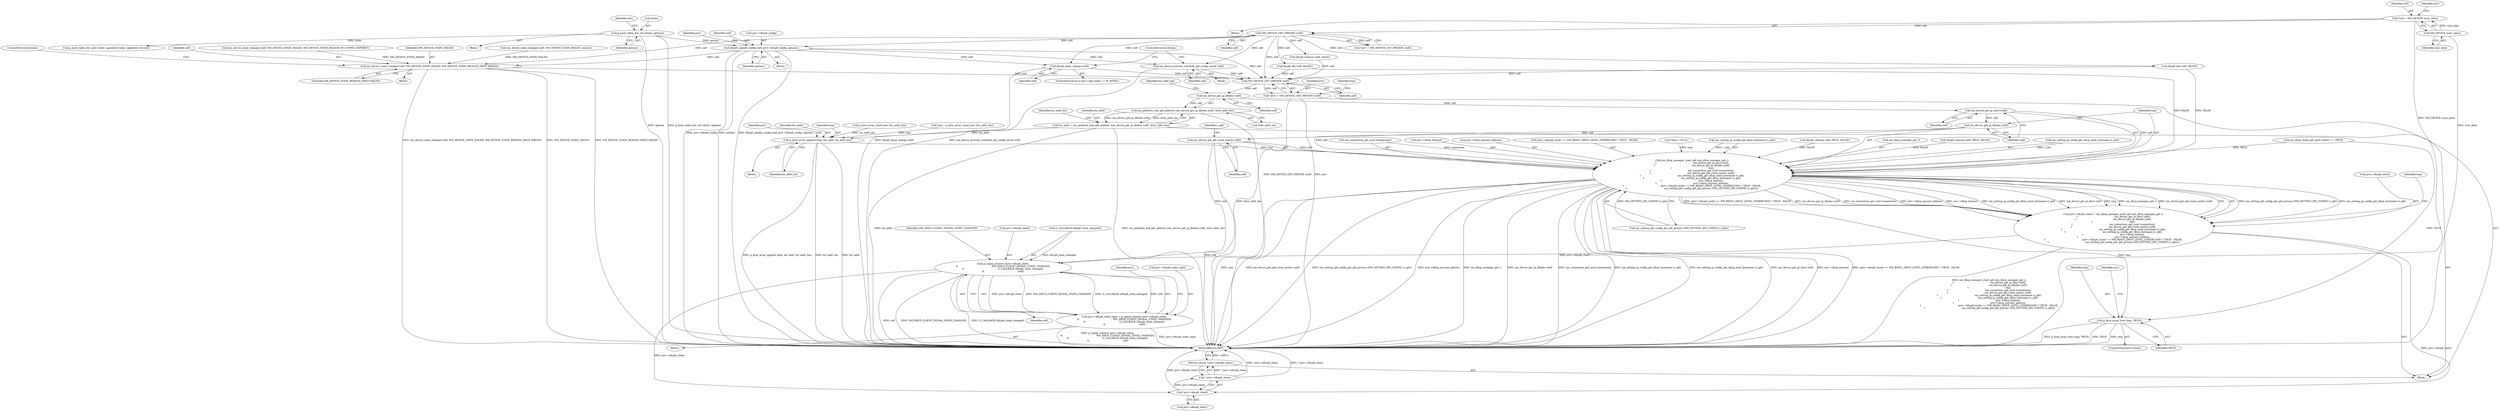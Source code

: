 digraph "0_NetworkManager_d5fc88e573fa58b93034b04d35a2454f5d28cad9@API" {
"1006448" [label="(Call,dhcp6_update_config (self, priv->dhcp6_config, options))"];
"1006413" [label="(Call,NM_DEVICE_GET_PRIVATE (self))"];
"1006406" [label="(Call,*self = NM_DEVICE (user_data))"];
"1006408" [label="(Call,NM_DEVICE (user_data))"];
"1006380" [label="(Call,g_hash_table_iter_init (&iter, options))"];
"1006468" [label="(Call,nm_device_state_changed (self, NM_DEVICE_STATE_FAILED, NM_DEVICE_STATE_REASON_DHCP_FAILED))"];
"1006520" [label="(Call,NM_DEVICE_GET_PRIVATE (self))"];
"1006518" [label="(Call,*priv = NM_DEVICE_GET_PRIVATE (self))"];
"1006543" [label="(Call,nm_device_get_ip_ifindex (self))"];
"1006542" [label="(Call,nm_platform_link_get_address (nm_device_get_ip_ifindex (self), &hw_addr_len))"];
"1006540" [label="(Call,hw_addr = nm_platform_link_get_address (nm_device_get_ip_ifindex (self), &hw_addr_len))"];
"1006554" [label="(Call,g_byte_array_append (tmp, hw_addr, hw_addr_len))"];
"1006562" [label="(Call,nm_dhcp_manager_start_ip6 (nm_dhcp_manager_get (),\n\t                                                nm_device_get_ip_iface (self),\n\t                                                nm_device_get_ip_ifindex (self),\n\t                                                tmp,\n\t                                                nm_connection_get_uuid (connection),\n\t                                                nm_device_get_ip6_route_metric (self),\n\t                                                nm_setting_ip_config_get_dhcp_send_hostname (s_ip6),\n\t                                                nm_setting_ip_config_get_dhcp_hostname (s_ip6),\n\t                                                priv->dhcp_timeout,\n\t                                                priv->dhcp_anycast_address,\n\t                                                (priv->dhcp6_mode == NM_RDISC_DHCP_LEVEL_OTHERCONF) ? TRUE : FALSE,\n\t                                                nm_setting_ip6_config_get_ip6_privacy (NM_SETTING_IP6_CONFIG (s_ip6))))"];
"1006558" [label="(Call,priv->dhcp6_client = nm_dhcp_manager_start_ip6 (nm_dhcp_manager_get (),\n\t                                                nm_device_get_ip_iface (self),\n\t                                                nm_device_get_ip_ifindex (self),\n\t                                                tmp,\n\t                                                nm_connection_get_uuid (connection),\n\t                                                nm_device_get_ip6_route_metric (self),\n\t                                                nm_setting_ip_config_get_dhcp_send_hostname (s_ip6),\n\t                                                nm_setting_ip_config_get_dhcp_hostname (s_ip6),\n\t                                                priv->dhcp_timeout,\n\t                                                priv->dhcp_anycast_address,\n\t                                                (priv->dhcp6_mode == NM_RDISC_DHCP_LEVEL_OTHERCONF) ? TRUE : FALSE,\n\t                                                nm_setting_ip6_config_get_ip6_privacy (NM_SETTING_IP6_CONFIG (s_ip6))))"];
"1006608" [label="(Call,g_signal_connect (priv->dhcp6_client,\n\t\t                                            NM_DHCP_CLIENT_SIGNAL_STATE_CHANGED,\n\t\t                                            G_CALLBACK (dhcp6_state_changed),\n\t\t                                            self))"];
"1006604" [label="(Call,priv->dhcp6_state_sigid = g_signal_connect (priv->dhcp6_client,\n\t\t                                            NM_DHCP_CLIENT_SIGNAL_STATE_CHANGED,\n\t\t                                            G_CALLBACK (dhcp6_state_changed),\n\t\t                                            self))"];
"1006618" [label="(Call,!priv->dhcp6_client)"];
"1006617" [label="(Call,!!priv->dhcp6_client)"];
"1006616" [label="(Return,return !!priv->dhcp6_client;)"];
"1006596" [label="(Call,g_byte_array_free (tmp, TRUE))"];
"1006564" [label="(Call,nm_device_get_ip_iface (self))"];
"1006566" [label="(Call,nm_device_get_ip_ifindex (self))"];
"1006571" [label="(Call,nm_device_get_ip6_route_metric (self))"];
"1006473" [label="(Call,nm_device_activate_schedule_ip6_config_result (self))"];
"1006482" [label="(Call,dhcp6_lease_change (self))"];
"1006518" [label="(Call,*priv = NM_DEVICE_GET_PRIVATE (self))"];
"1006510" [label="(Call,dhcp6_fail (self, FALSE))"];
"1006483" [label="(Identifier,self)"];
"1006563" [label="(Call,nm_dhcp_manager_get ())"];
"1006566" [label="(Call,nm_device_get_ip_ifindex (self))"];
"1006520" [label="(Call,NM_DEVICE_GET_PRIVATE (self))"];
"1006413" [label="(Call,NM_DEVICE_GET_PRIVATE (self))"];
"1006612" [label="(Identifier,NM_DHCP_CLIENT_SIGNAL_STATE_CHANGED)"];
"1006572" [label="(Identifier,self)"];
"1006550" [label="(Call,tmp = g_byte_array_sized_new (hw_addr_len))"];
"1006549" [label="(Block,)"];
"1006603" [label="(Block,)"];
"1006608" [label="(Call,g_signal_connect (priv->dhcp6_client,\n\t\t                                            NM_DHCP_CLIENT_SIGNAL_STATE_CHANGED,\n\t\t                                            G_CALLBACK (dhcp6_state_changed),\n\t\t                                            self))"];
"1006619" [label="(Call,priv->dhcp6_client)"];
"1006521" [label="(Identifier,self)"];
"1006564" [label="(Call,nm_device_get_ip_iface (self))"];
"1006470" [label="(Identifier,NM_DEVICE_STATE_FAILED)"];
"1006567" [label="(Identifier,self)"];
"1006615" [label="(Identifier,self)"];
"1006560" [label="(Identifier,priv)"];
"1006596" [label="(Call,g_byte_array_free (tmp, TRUE))"];
"1006546" [label="(Identifier,hw_addr_len)"];
"1006406" [label="(Call,*self = NM_DEVICE (user_data))"];
"1006301" [label="(Call,dhcp6_cleanup (self, TRUE, FALSE))"];
"1006573" [label="(Call,nm_setting_ip_config_get_dhcp_send_hostname (s_ip6))"];
"1006407" [label="(Identifier,self)"];
"1006556" [label="(Identifier,hw_addr)"];
"1006473" [label="(Call,nm_device_activate_schedule_ip6_config_result (self))"];
"1006558" [label="(Call,priv->dhcp6_client = nm_dhcp_manager_start_ip6 (nm_dhcp_manager_get (),\n\t                                                nm_device_get_ip_iface (self),\n\t                                                nm_device_get_ip_ifindex (self),\n\t                                                tmp,\n\t                                                nm_connection_get_uuid (connection),\n\t                                                nm_device_get_ip6_route_metric (self),\n\t                                                nm_setting_ip_config_get_dhcp_send_hostname (s_ip6),\n\t                                                nm_setting_ip_config_get_dhcp_hostname (s_ip6),\n\t                                                priv->dhcp_timeout,\n\t                                                priv->dhcp_anycast_address,\n\t                                                (priv->dhcp6_mode == NM_RDISC_DHCP_LEVEL_OTHERCONF) ? TRUE : FALSE,\n\t                                                nm_setting_ip6_config_get_ip6_privacy (NM_SETTING_IP6_CONFIG (s_ip6))))"];
"1006450" [label="(Call,priv->dhcp6_config)"];
"1006559" [label="(Call,priv->dhcp6_client)"];
"1006484" [label="(ControlStructure,break;)"];
"1006453" [label="(Identifier,options)"];
"1006474" [label="(Identifier,self)"];
"1006605" [label="(Call,priv->dhcp6_state_sigid)"];
"1006385" [label="(Call,g_hash_table_iter_next (&iter, (gpointer) &key, (gpointer) &value))"];
"1006569" [label="(Call,nm_connection_get_uuid (connection))"];
"1006604" [label="(Call,priv->dhcp6_state_sigid = g_signal_connect (priv->dhcp6_client,\n\t\t                                            NM_DHCP_CLIENT_SIGNAL_STATE_CHANGED,\n\t\t                                            G_CALLBACK (dhcp6_state_changed),\n\t\t                                            self))"];
"1006416" [label="(Call,nm_dhcp_client_get_ipv6 (client) == TRUE)"];
"1006574" [label="(Identifier,s_ip6)"];
"1006387" [label="(Identifier,iter)"];
"1006565" [label="(Identifier,self)"];
"1006457" [label="(Identifier,priv)"];
"1006540" [label="(Call,hw_addr = nm_platform_link_get_address (nm_device_get_ip_ifindex (self), &hw_addr_len))"];
"1006577" [label="(Call,priv->dhcp_timeout)"];
"1006497" [label="(Call,dhcp6_fail (self, FALSE))"];
"1006486" [label="(Call,dhcp6_timeout (self, client))"];
"1006543" [label="(Call,nm_device_get_ip_ifindex (self))"];
"1006580" [label="(Call,priv->dhcp_anycast_address)"];
"1006374" [label="(Block,)"];
"1006609" [label="(Call,priv->dhcp6_client)"];
"1006595" [label="(Identifier,tmp)"];
"1006441" [label="(Block,)"];
"1006282" [label="(Call,nm_device_state_changed (self, NM_DEVICE_STATE_FAILED, reason))"];
"1006583" [label="(Call,(priv->dhcp6_mode == NM_RDISC_DHCP_LEVEL_OTHERCONF) ? TRUE : FALSE)"];
"1006557" [label="(Identifier,hw_addr_len)"];
"1006618" [label="(Call,!priv->dhcp6_client)"];
"1006568" [label="(Identifier,tmp)"];
"1006460" [label="(Block,)"];
"1006542" [label="(Call,nm_platform_link_get_address (nm_device_get_ip_ifindex (self), &hw_addr_len))"];
"1006411" [label="(Call,*priv = NM_DEVICE_GET_PRIVATE (self))"];
"1006468" [label="(Call,nm_device_state_changed (self, NM_DEVICE_STATE_FAILED, NM_DEVICE_STATE_REASON_DHCP_FAILED))"];
"1006408" [label="(Call,NM_DEVICE (user_data))"];
"1006476" [label="(ControlStructure,if (priv->ip6_state == IP_DONE))"];
"1006544" [label="(Identifier,self)"];
"1006598" [label="(Identifier,TRUE)"];
"1006617" [label="(Call,!!priv->dhcp6_client)"];
"1006620" [label="(Identifier,priv)"];
"1006555" [label="(Identifier,tmp)"];
"1006404" [label="(Block,)"];
"1006545" [label="(Call,&hw_addr_len)"];
"1006524" [label="(Call,*tmp = NULL)"];
"1006414" [label="(Identifier,self)"];
"1006472" [label="(ControlStructure,break;)"];
"1006412" [label="(Identifier,priv)"];
"1007368" [label="(MethodReturn,RET)"];
"1006541" [label="(Identifier,hw_addr)"];
"1006519" [label="(Identifier,priv)"];
"1006616" [label="(Return,return !!priv->dhcp6_client;)"];
"1006525" [label="(Identifier,tmp)"];
"1006469" [label="(Identifier,self)"];
"1006575" [label="(Call,nm_setting_ip_config_get_dhcp_hostname (s_ip6))"];
"1006571" [label="(Call,nm_device_get_ip6_route_metric (self))"];
"1006601" [label="(Identifier,priv)"];
"1006552" [label="(Call,g_byte_array_sized_new (hw_addr_len))"];
"1006467" [label="(Block,)"];
"1006383" [label="(Identifier,options)"];
"1006548" [label="(Identifier,hw_addr_len)"];
"1006362" [label="(Call,dhcp6_cleanup (self, TRUE, FALSE))"];
"1006591" [label="(Call,nm_setting_ip6_config_get_ip6_privacy (NM_SETTING_IP6_CONFIG (s_ip6)))"];
"1006449" [label="(Identifier,self)"];
"1006482" [label="(Call,dhcp6_lease_change (self))"];
"1006594" [label="(ControlStructure,if (tmp))"];
"1006597" [label="(Identifier,tmp)"];
"1006471" [label="(Identifier,NM_DEVICE_STATE_REASON_DHCP_FAILED)"];
"1006562" [label="(Call,nm_dhcp_manager_start_ip6 (nm_dhcp_manager_get (),\n\t                                                nm_device_get_ip_iface (self),\n\t                                                nm_device_get_ip_ifindex (self),\n\t                                                tmp,\n\t                                                nm_connection_get_uuid (connection),\n\t                                                nm_device_get_ip6_route_metric (self),\n\t                                                nm_setting_ip_config_get_dhcp_send_hostname (s_ip6),\n\t                                                nm_setting_ip_config_get_dhcp_hostname (s_ip6),\n\t                                                priv->dhcp_timeout,\n\t                                                priv->dhcp_anycast_address,\n\t                                                (priv->dhcp6_mode == NM_RDISC_DHCP_LEVEL_OTHERCONF) ? TRUE : FALSE,\n\t                                                nm_setting_ip6_config_get_ip6_privacy (NM_SETTING_IP6_CONFIG (s_ip6))))"];
"1006554" [label="(Call,g_byte_array_append (tmp, hw_addr, hw_addr_len))"];
"1006329" [label="(Call,nm_device_state_changed (self, NM_DEVICE_STATE_FAILED, NM_DEVICE_STATE_REASON_IP_CONFIG_EXPIRED))"];
"1006448" [label="(Call,dhcp6_update_config (self, priv->dhcp6_config, options))"];
"1006613" [label="(Call,G_CALLBACK (dhcp6_state_changed))"];
"1006381" [label="(Call,&iter)"];
"1006516" [label="(Block,)"];
"1006409" [label="(Identifier,user_data)"];
"1006380" [label="(Call,g_hash_table_iter_init (&iter, options))"];
"1006448" -> "1006441"  [label="AST: "];
"1006448" -> "1006453"  [label="CFG: "];
"1006449" -> "1006448"  [label="AST: "];
"1006450" -> "1006448"  [label="AST: "];
"1006453" -> "1006448"  [label="AST: "];
"1006457" -> "1006448"  [label="CFG: "];
"1006448" -> "1007368"  [label="DDG: options"];
"1006448" -> "1007368"  [label="DDG: dhcp6_update_config (self, priv->dhcp6_config, options)"];
"1006448" -> "1007368"  [label="DDG: priv->dhcp6_config"];
"1006413" -> "1006448"  [label="DDG: self"];
"1006380" -> "1006448"  [label="DDG: options"];
"1006448" -> "1006468"  [label="DDG: self"];
"1006448" -> "1006473"  [label="DDG: self"];
"1006448" -> "1006482"  [label="DDG: self"];
"1006448" -> "1006520"  [label="DDG: self"];
"1006413" -> "1006411"  [label="AST: "];
"1006413" -> "1006414"  [label="CFG: "];
"1006414" -> "1006413"  [label="AST: "];
"1006411" -> "1006413"  [label="CFG: "];
"1006413" -> "1006411"  [label="DDG: self"];
"1006406" -> "1006413"  [label="DDG: self"];
"1006413" -> "1006468"  [label="DDG: self"];
"1006413" -> "1006473"  [label="DDG: self"];
"1006413" -> "1006482"  [label="DDG: self"];
"1006413" -> "1006486"  [label="DDG: self"];
"1006413" -> "1006497"  [label="DDG: self"];
"1006413" -> "1006510"  [label="DDG: self"];
"1006413" -> "1006520"  [label="DDG: self"];
"1006406" -> "1006404"  [label="AST: "];
"1006406" -> "1006408"  [label="CFG: "];
"1006407" -> "1006406"  [label="AST: "];
"1006408" -> "1006406"  [label="AST: "];
"1006412" -> "1006406"  [label="CFG: "];
"1006406" -> "1007368"  [label="DDG: NM_DEVICE (user_data)"];
"1006408" -> "1006406"  [label="DDG: user_data"];
"1006408" -> "1006409"  [label="CFG: "];
"1006409" -> "1006408"  [label="AST: "];
"1006408" -> "1007368"  [label="DDG: user_data"];
"1006380" -> "1006374"  [label="AST: "];
"1006380" -> "1006383"  [label="CFG: "];
"1006381" -> "1006380"  [label="AST: "];
"1006383" -> "1006380"  [label="AST: "];
"1006387" -> "1006380"  [label="CFG: "];
"1006380" -> "1007368"  [label="DDG: options"];
"1006380" -> "1007368"  [label="DDG: g_hash_table_iter_init (&iter, options)"];
"1006380" -> "1006385"  [label="DDG: &iter"];
"1006468" -> "1006467"  [label="AST: "];
"1006468" -> "1006471"  [label="CFG: "];
"1006469" -> "1006468"  [label="AST: "];
"1006470" -> "1006468"  [label="AST: "];
"1006471" -> "1006468"  [label="AST: "];
"1006472" -> "1006468"  [label="CFG: "];
"1006468" -> "1007368"  [label="DDG: NM_DEVICE_STATE_FAILED"];
"1006468" -> "1007368"  [label="DDG: NM_DEVICE_STATE_REASON_DHCP_FAILED"];
"1006468" -> "1007368"  [label="DDG: nm_device_state_changed (self, NM_DEVICE_STATE_FAILED, NM_DEVICE_STATE_REASON_DHCP_FAILED)"];
"1006282" -> "1006468"  [label="DDG: NM_DEVICE_STATE_FAILED"];
"1006329" -> "1006468"  [label="DDG: NM_DEVICE_STATE_FAILED"];
"1006468" -> "1006520"  [label="DDG: self"];
"1006520" -> "1006518"  [label="AST: "];
"1006520" -> "1006521"  [label="CFG: "];
"1006521" -> "1006520"  [label="AST: "];
"1006518" -> "1006520"  [label="CFG: "];
"1006520" -> "1006518"  [label="DDG: self"];
"1006497" -> "1006520"  [label="DDG: self"];
"1006510" -> "1006520"  [label="DDG: self"];
"1006473" -> "1006520"  [label="DDG: self"];
"1006482" -> "1006520"  [label="DDG: self"];
"1006486" -> "1006520"  [label="DDG: self"];
"1006520" -> "1006543"  [label="DDG: self"];
"1006518" -> "1006516"  [label="AST: "];
"1006519" -> "1006518"  [label="AST: "];
"1006525" -> "1006518"  [label="CFG: "];
"1006518" -> "1007368"  [label="DDG: priv"];
"1006518" -> "1007368"  [label="DDG: NM_DEVICE_GET_PRIVATE (self)"];
"1006543" -> "1006542"  [label="AST: "];
"1006543" -> "1006544"  [label="CFG: "];
"1006544" -> "1006543"  [label="AST: "];
"1006546" -> "1006543"  [label="CFG: "];
"1006543" -> "1006542"  [label="DDG: self"];
"1006543" -> "1006564"  [label="DDG: self"];
"1006542" -> "1006540"  [label="AST: "];
"1006542" -> "1006545"  [label="CFG: "];
"1006545" -> "1006542"  [label="AST: "];
"1006540" -> "1006542"  [label="CFG: "];
"1006542" -> "1007368"  [label="DDG: &hw_addr_len"];
"1006542" -> "1006540"  [label="DDG: nm_device_get_ip_ifindex (self)"];
"1006542" -> "1006540"  [label="DDG: &hw_addr_len"];
"1006540" -> "1006516"  [label="AST: "];
"1006541" -> "1006540"  [label="AST: "];
"1006548" -> "1006540"  [label="CFG: "];
"1006540" -> "1007368"  [label="DDG: hw_addr"];
"1006540" -> "1007368"  [label="DDG: nm_platform_link_get_address (nm_device_get_ip_ifindex (self), &hw_addr_len)"];
"1006540" -> "1006554"  [label="DDG: hw_addr"];
"1006554" -> "1006549"  [label="AST: "];
"1006554" -> "1006557"  [label="CFG: "];
"1006555" -> "1006554"  [label="AST: "];
"1006556" -> "1006554"  [label="AST: "];
"1006557" -> "1006554"  [label="AST: "];
"1006560" -> "1006554"  [label="CFG: "];
"1006554" -> "1007368"  [label="DDG: hw_addr_len"];
"1006554" -> "1007368"  [label="DDG: hw_addr"];
"1006554" -> "1007368"  [label="DDG: g_byte_array_append (tmp, hw_addr, hw_addr_len)"];
"1006550" -> "1006554"  [label="DDG: tmp"];
"1006552" -> "1006554"  [label="DDG: hw_addr_len"];
"1006554" -> "1006562"  [label="DDG: tmp"];
"1006562" -> "1006558"  [label="AST: "];
"1006562" -> "1006591"  [label="CFG: "];
"1006563" -> "1006562"  [label="AST: "];
"1006564" -> "1006562"  [label="AST: "];
"1006566" -> "1006562"  [label="AST: "];
"1006568" -> "1006562"  [label="AST: "];
"1006569" -> "1006562"  [label="AST: "];
"1006571" -> "1006562"  [label="AST: "];
"1006573" -> "1006562"  [label="AST: "];
"1006575" -> "1006562"  [label="AST: "];
"1006577" -> "1006562"  [label="AST: "];
"1006580" -> "1006562"  [label="AST: "];
"1006583" -> "1006562"  [label="AST: "];
"1006591" -> "1006562"  [label="AST: "];
"1006558" -> "1006562"  [label="CFG: "];
"1006562" -> "1007368"  [label="DDG: nm_device_get_ip_iface (self)"];
"1006562" -> "1007368"  [label="DDG: priv->dhcp_timeout"];
"1006562" -> "1007368"  [label="DDG: (priv->dhcp6_mode == NM_RDISC_DHCP_LEVEL_OTHERCONF) ? TRUE : FALSE"];
"1006562" -> "1007368"  [label="DDG: nm_device_get_ip6_route_metric (self)"];
"1006562" -> "1007368"  [label="DDG: nm_dhcp_manager_get ()"];
"1006562" -> "1007368"  [label="DDG: tmp"];
"1006562" -> "1007368"  [label="DDG: nm_setting_ip6_config_get_ip6_privacy (NM_SETTING_IP6_CONFIG (s_ip6))"];
"1006562" -> "1007368"  [label="DDG: priv->dhcp_anycast_address"];
"1006562" -> "1007368"  [label="DDG: nm_device_get_ip_ifindex (self)"];
"1006562" -> "1007368"  [label="DDG: nm_connection_get_uuid (connection)"];
"1006562" -> "1007368"  [label="DDG: nm_setting_ip_config_get_dhcp_hostname (s_ip6)"];
"1006562" -> "1007368"  [label="DDG: nm_setting_ip_config_get_dhcp_send_hostname (s_ip6)"];
"1006562" -> "1006558"  [label="DDG: nm_setting_ip6_config_get_ip6_privacy (NM_SETTING_IP6_CONFIG (s_ip6))"];
"1006562" -> "1006558"  [label="DDG: nm_setting_ip_config_get_dhcp_hostname (s_ip6)"];
"1006562" -> "1006558"  [label="DDG: (priv->dhcp6_mode == NM_RDISC_DHCP_LEVEL_OTHERCONF) ? TRUE : FALSE"];
"1006562" -> "1006558"  [label="DDG: nm_device_get_ip_ifindex (self)"];
"1006562" -> "1006558"  [label="DDG: nm_connection_get_uuid (connection)"];
"1006562" -> "1006558"  [label="DDG: priv->dhcp_anycast_address"];
"1006562" -> "1006558"  [label="DDG: priv->dhcp_timeout"];
"1006562" -> "1006558"  [label="DDG: nm_setting_ip_config_get_dhcp_send_hostname (s_ip6)"];
"1006562" -> "1006558"  [label="DDG: nm_device_get_ip_iface (self)"];
"1006562" -> "1006558"  [label="DDG: tmp"];
"1006562" -> "1006558"  [label="DDG: nm_dhcp_manager_get ()"];
"1006562" -> "1006558"  [label="DDG: nm_device_get_ip6_route_metric (self)"];
"1006564" -> "1006562"  [label="DDG: self"];
"1006566" -> "1006562"  [label="DDG: self"];
"1006524" -> "1006562"  [label="DDG: tmp"];
"1006569" -> "1006562"  [label="DDG: connection"];
"1006571" -> "1006562"  [label="DDG: self"];
"1006573" -> "1006562"  [label="DDG: s_ip6"];
"1006575" -> "1006562"  [label="DDG: s_ip6"];
"1006416" -> "1006562"  [label="DDG: TRUE"];
"1006301" -> "1006562"  [label="DDG: FALSE"];
"1006362" -> "1006562"  [label="DDG: FALSE"];
"1006497" -> "1006562"  [label="DDG: FALSE"];
"1006510" -> "1006562"  [label="DDG: FALSE"];
"1006591" -> "1006562"  [label="DDG: NM_SETTING_IP6_CONFIG (s_ip6)"];
"1006562" -> "1006596"  [label="DDG: tmp"];
"1006558" -> "1006516"  [label="AST: "];
"1006559" -> "1006558"  [label="AST: "];
"1006595" -> "1006558"  [label="CFG: "];
"1006558" -> "1007368"  [label="DDG: nm_dhcp_manager_start_ip6 (nm_dhcp_manager_get (),\n\t                                                nm_device_get_ip_iface (self),\n\t                                                nm_device_get_ip_ifindex (self),\n\t                                                tmp,\n\t                                                nm_connection_get_uuid (connection),\n\t                                                nm_device_get_ip6_route_metric (self),\n\t                                                nm_setting_ip_config_get_dhcp_send_hostname (s_ip6),\n\t                                                nm_setting_ip_config_get_dhcp_hostname (s_ip6),\n\t                                                priv->dhcp_timeout,\n\t                                                priv->dhcp_anycast_address,\n\t                                                (priv->dhcp6_mode == NM_RDISC_DHCP_LEVEL_OTHERCONF) ? TRUE : FALSE,\n\t                                                nm_setting_ip6_config_get_ip6_privacy (NM_SETTING_IP6_CONFIG (s_ip6)))"];
"1006558" -> "1006608"  [label="DDG: priv->dhcp6_client"];
"1006558" -> "1006618"  [label="DDG: priv->dhcp6_client"];
"1006608" -> "1006604"  [label="AST: "];
"1006608" -> "1006615"  [label="CFG: "];
"1006609" -> "1006608"  [label="AST: "];
"1006612" -> "1006608"  [label="AST: "];
"1006613" -> "1006608"  [label="AST: "];
"1006615" -> "1006608"  [label="AST: "];
"1006604" -> "1006608"  [label="CFG: "];
"1006608" -> "1007368"  [label="DDG: self"];
"1006608" -> "1007368"  [label="DDG: NM_DHCP_CLIENT_SIGNAL_STATE_CHANGED"];
"1006608" -> "1007368"  [label="DDG: G_CALLBACK (dhcp6_state_changed)"];
"1006608" -> "1006604"  [label="DDG: priv->dhcp6_client"];
"1006608" -> "1006604"  [label="DDG: NM_DHCP_CLIENT_SIGNAL_STATE_CHANGED"];
"1006608" -> "1006604"  [label="DDG: G_CALLBACK (dhcp6_state_changed)"];
"1006608" -> "1006604"  [label="DDG: self"];
"1006613" -> "1006608"  [label="DDG: dhcp6_state_changed"];
"1006571" -> "1006608"  [label="DDG: self"];
"1006608" -> "1006618"  [label="DDG: priv->dhcp6_client"];
"1006604" -> "1006603"  [label="AST: "];
"1006605" -> "1006604"  [label="AST: "];
"1006620" -> "1006604"  [label="CFG: "];
"1006604" -> "1007368"  [label="DDG: g_signal_connect (priv->dhcp6_client,\n\t\t                                            NM_DHCP_CLIENT_SIGNAL_STATE_CHANGED,\n\t\t                                            G_CALLBACK (dhcp6_state_changed),\n\t\t                                            self)"];
"1006604" -> "1007368"  [label="DDG: priv->dhcp6_state_sigid"];
"1006618" -> "1006617"  [label="AST: "];
"1006618" -> "1006619"  [label="CFG: "];
"1006619" -> "1006618"  [label="AST: "];
"1006617" -> "1006618"  [label="CFG: "];
"1006618" -> "1007368"  [label="DDG: priv->dhcp6_client"];
"1006618" -> "1006617"  [label="DDG: priv->dhcp6_client"];
"1006617" -> "1006616"  [label="AST: "];
"1006616" -> "1006617"  [label="CFG: "];
"1006617" -> "1007368"  [label="DDG: !priv->dhcp6_client"];
"1006617" -> "1007368"  [label="DDG: !!priv->dhcp6_client"];
"1006617" -> "1006616"  [label="DDG: !!priv->dhcp6_client"];
"1006616" -> "1006516"  [label="AST: "];
"1007368" -> "1006616"  [label="CFG: "];
"1006616" -> "1007368"  [label="DDG: <RET>"];
"1006596" -> "1006594"  [label="AST: "];
"1006596" -> "1006598"  [label="CFG: "];
"1006597" -> "1006596"  [label="AST: "];
"1006598" -> "1006596"  [label="AST: "];
"1006601" -> "1006596"  [label="CFG: "];
"1006596" -> "1007368"  [label="DDG: tmp"];
"1006596" -> "1007368"  [label="DDG: g_byte_array_free (tmp, TRUE)"];
"1006596" -> "1007368"  [label="DDG: TRUE"];
"1006416" -> "1006596"  [label="DDG: TRUE"];
"1006564" -> "1006565"  [label="CFG: "];
"1006565" -> "1006564"  [label="AST: "];
"1006567" -> "1006564"  [label="CFG: "];
"1006564" -> "1006566"  [label="DDG: self"];
"1006566" -> "1006567"  [label="CFG: "];
"1006567" -> "1006566"  [label="AST: "];
"1006568" -> "1006566"  [label="CFG: "];
"1006566" -> "1006571"  [label="DDG: self"];
"1006571" -> "1006572"  [label="CFG: "];
"1006572" -> "1006571"  [label="AST: "];
"1006574" -> "1006571"  [label="CFG: "];
"1006571" -> "1007368"  [label="DDG: self"];
"1006473" -> "1006460"  [label="AST: "];
"1006473" -> "1006474"  [label="CFG: "];
"1006474" -> "1006473"  [label="AST: "];
"1006484" -> "1006473"  [label="CFG: "];
"1006473" -> "1007368"  [label="DDG: nm_device_activate_schedule_ip6_config_result (self)"];
"1006482" -> "1006476"  [label="AST: "];
"1006482" -> "1006483"  [label="CFG: "];
"1006483" -> "1006482"  [label="AST: "];
"1006484" -> "1006482"  [label="CFG: "];
"1006482" -> "1007368"  [label="DDG: dhcp6_lease_change (self)"];
}
